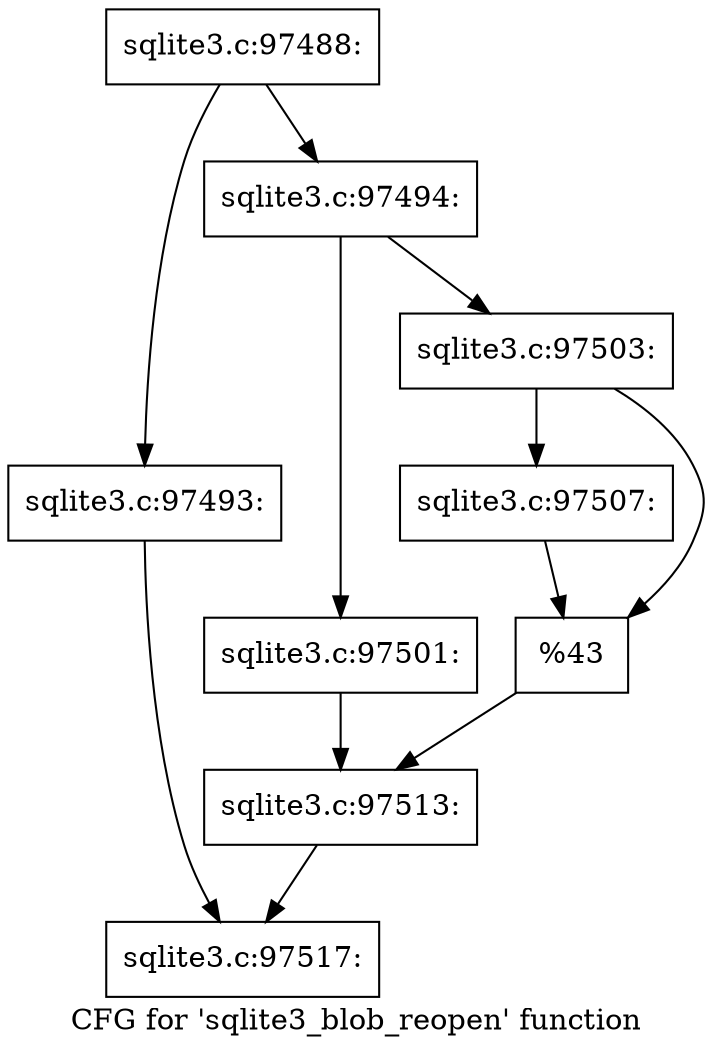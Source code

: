 digraph "CFG for 'sqlite3_blob_reopen' function" {
	label="CFG for 'sqlite3_blob_reopen' function";

	Node0x55c0f5ae9580 [shape=record,label="{sqlite3.c:97488:}"];
	Node0x55c0f5ae9580 -> Node0x55c0f5e43700;
	Node0x55c0f5ae9580 -> Node0x55c0f5e43750;
	Node0x55c0f5e43700 [shape=record,label="{sqlite3.c:97493:}"];
	Node0x55c0f5e43700 -> Node0x55c0f5e40510;
	Node0x55c0f5e43750 [shape=record,label="{sqlite3.c:97494:}"];
	Node0x55c0f5e43750 -> Node0x55c0f5e442a0;
	Node0x55c0f5e43750 -> Node0x55c0f5e44340;
	Node0x55c0f5e442a0 [shape=record,label="{sqlite3.c:97501:}"];
	Node0x55c0f5e442a0 -> Node0x55c0f5e442f0;
	Node0x55c0f5e44340 [shape=record,label="{sqlite3.c:97503:}"];
	Node0x55c0f5e44340 -> Node0x55c0f5e455b0;
	Node0x55c0f5e44340 -> Node0x55c0f5e45600;
	Node0x55c0f5e455b0 [shape=record,label="{sqlite3.c:97507:}"];
	Node0x55c0f5e455b0 -> Node0x55c0f5e45600;
	Node0x55c0f5e45600 [shape=record,label="{%43}"];
	Node0x55c0f5e45600 -> Node0x55c0f5e442f0;
	Node0x55c0f5e442f0 [shape=record,label="{sqlite3.c:97513:}"];
	Node0x55c0f5e442f0 -> Node0x55c0f5e40510;
	Node0x55c0f5e40510 [shape=record,label="{sqlite3.c:97517:}"];
}
